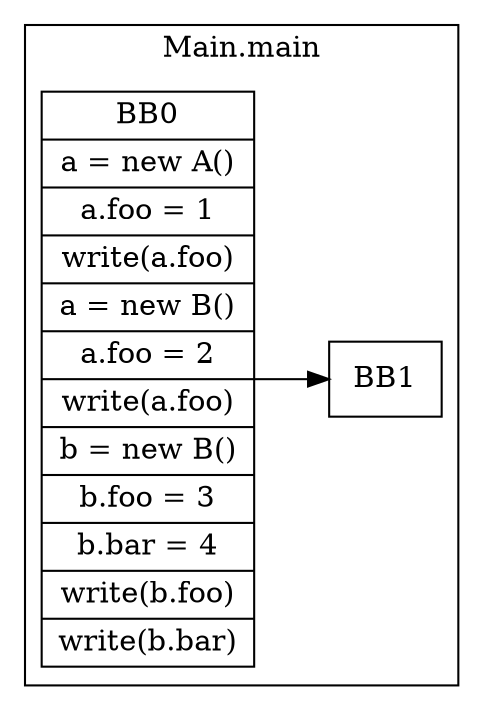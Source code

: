 digraph G {
  graph [ rankdir = "LR" ];
  subgraph cluster_0 {
    label = "Main.main"
    M0_BB0 [
      shape="record"
      label="BB0|a = new A()|a.foo = 1|write(a.foo)|a = new B()|a.foo = 2|write(a.foo)|b = new B()|b.foo = 3|b.bar = 4|write(b.foo)|write(b.bar)"
    ];
    M0_BB0 -> M0_BB1;
    M0_BB1 [
      shape="record"
      label="BB1"
    ];
  }
}
